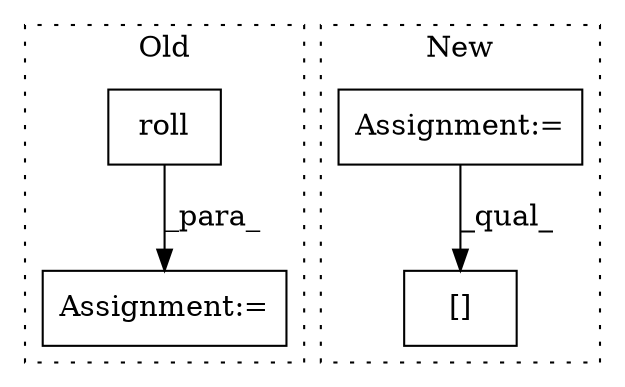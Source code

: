digraph G {
subgraph cluster0 {
1 [label="roll" a="32" s="1745,1767" l="5,1" shape="box"];
3 [label="Assignment:=" a="7" s="1915" l="1" shape="box"];
label = "Old";
style="dotted";
}
subgraph cluster1 {
2 [label="[]" a="2" s="2117,2124" l="6,1" shape="box"];
4 [label="Assignment:=" a="7" s="2059" l="1" shape="box"];
label = "New";
style="dotted";
}
1 -> 3 [label="_para_"];
4 -> 2 [label="_qual_"];
}